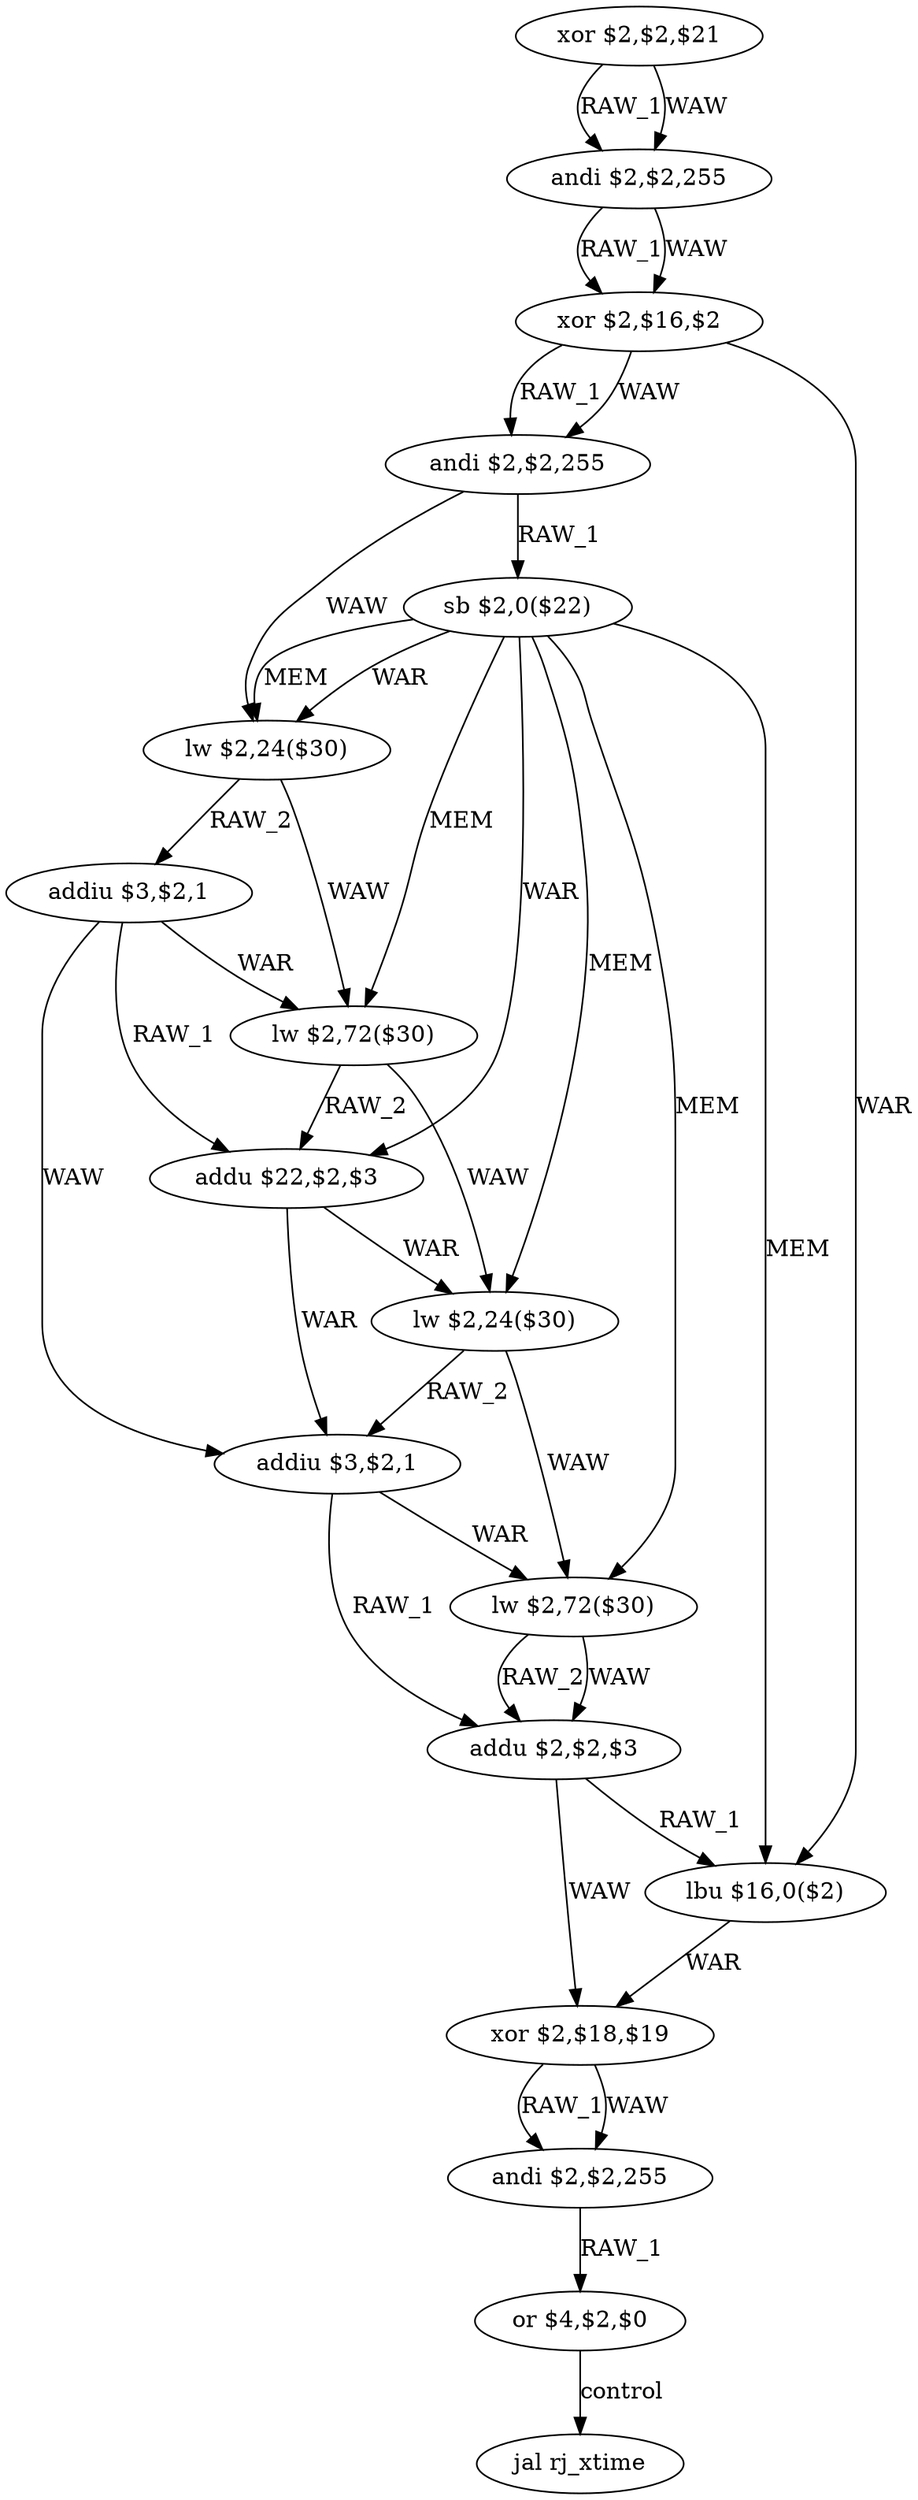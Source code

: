 digraph G1 {
node [shape = ellipse];
i0 [label = "xor $2,$2,$21"] ;
i0 ->  i1 [label= "RAW_1"];
i0 ->  i1 [label= "WAW"];
i1 [label = "andi $2,$2,255"] ;
i1 ->  i2 [label= "RAW_1"];
i1 ->  i2 [label= "WAW"];
i2 [label = "xor $2,$16,$2"] ;
i2 ->  i3 [label= "RAW_1"];
i2 ->  i3 [label= "WAW"];
i2 ->  i13 [label= "WAR"];
i3 [label = "andi $2,$2,255"] ;
i3 ->  i4 [label= "RAW_1"];
i3 ->  i5 [label= "WAW"];
i4 [label = "sb $2,0($22)"] ;
i4 ->  i5 [label= "WAR"];
i4 ->  i5 [label= "MEM"];
i4 ->  i7 [label= "MEM"];
i4 ->  i8 [label= "WAR"];
i4 ->  i9 [label= "MEM"];
i4 ->  i11 [label= "MEM"];
i4 ->  i13 [label= "MEM"];
i5 [label = "lw $2,24($30)"] ;
i5 ->  i6 [label= "RAW_2"];
i5 ->  i7 [label= "WAW"];
i6 [label = "addiu $3,$2,1"] ;
i6 ->  i7 [label= "WAR"];
i6 ->  i8 [label= "RAW_1"];
i6 ->  i10 [label= "WAW"];
i7 [label = "lw $2,72($30)"] ;
i7 ->  i8 [label= "RAW_2"];
i7 ->  i9 [label= "WAW"];
i8 [label = "addu $22,$2,$3"] ;
i8 ->  i9 [label= "WAR"];
i8 ->  i10 [label= "WAR"];
i9 [label = "lw $2,24($30)"] ;
i9 ->  i10 [label= "RAW_2"];
i9 ->  i11 [label= "WAW"];
i10 [label = "addiu $3,$2,1"] ;
i10 ->  i11 [label= "WAR"];
i10 ->  i12 [label= "RAW_1"];
i11 [label = "lw $2,72($30)"] ;
i11 ->  i12 [label= "RAW_2"];
i11 ->  i12 [label= "WAW"];
i12 [label = "addu $2,$2,$3"] ;
i12 ->  i13 [label= "RAW_1"];
i12 ->  i14 [label= "WAW"];
i13 [label = "lbu $16,0($2)"] ;
i13 ->  i14 [label= "WAR"];
i14 [label = "xor $2,$18,$19"] ;
i14 ->  i15 [label= "RAW_1"];
i14 ->  i15 [label= "WAW"];
i15 [label = "andi $2,$2,255"] ;
i15 ->  i16 [label= "RAW_1"];
i16 [label = "or $4,$2,$0"] ;
i16 ->  i17 [label= "control"];
i17 [label = "jal rj_xtime"] ;
}
